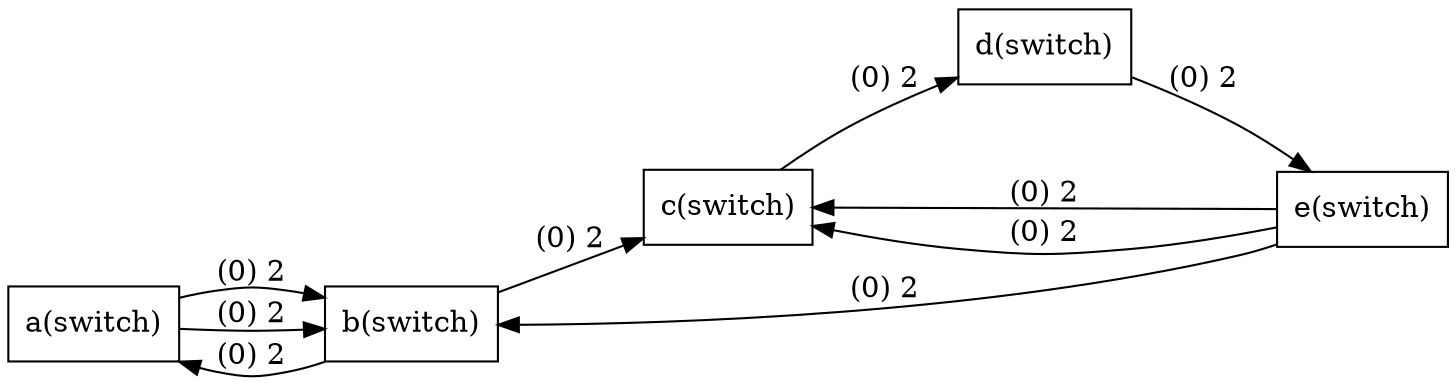 digraph G{
rankdir=LR;
node [shape=record];

a [label="a(switch)"];
b [label="b(switch)"];
a->b[label="(0) 2"];
b [label="b(switch)"];
c [label="c(switch)"];
b->c[label="(0) 2"];
c [label="c(switch)"];
d [label="d(switch)"];
c->d[label="(0) 2"];
d [label="d(switch)"];
e [label="e(switch)"];
d->e[label="(0) 2"];
e [label="e(switch)"];
b [label="b(switch)"];
e->b[label="(0) 2"];
e [label="e(switch)"];
c [label="c(switch)"];
e->c[label="(0) 2"];
a [label="a(switch)"];
b [label="b(switch)"];
a->b[label="(0) 2"];
b [label="b(switch)"];
a [label="a(switch)"];
b->a[label="(0) 2"];
e [label="e(switch)"];
c [label="c(switch)"];
e->c[label="(0) 2"];

}